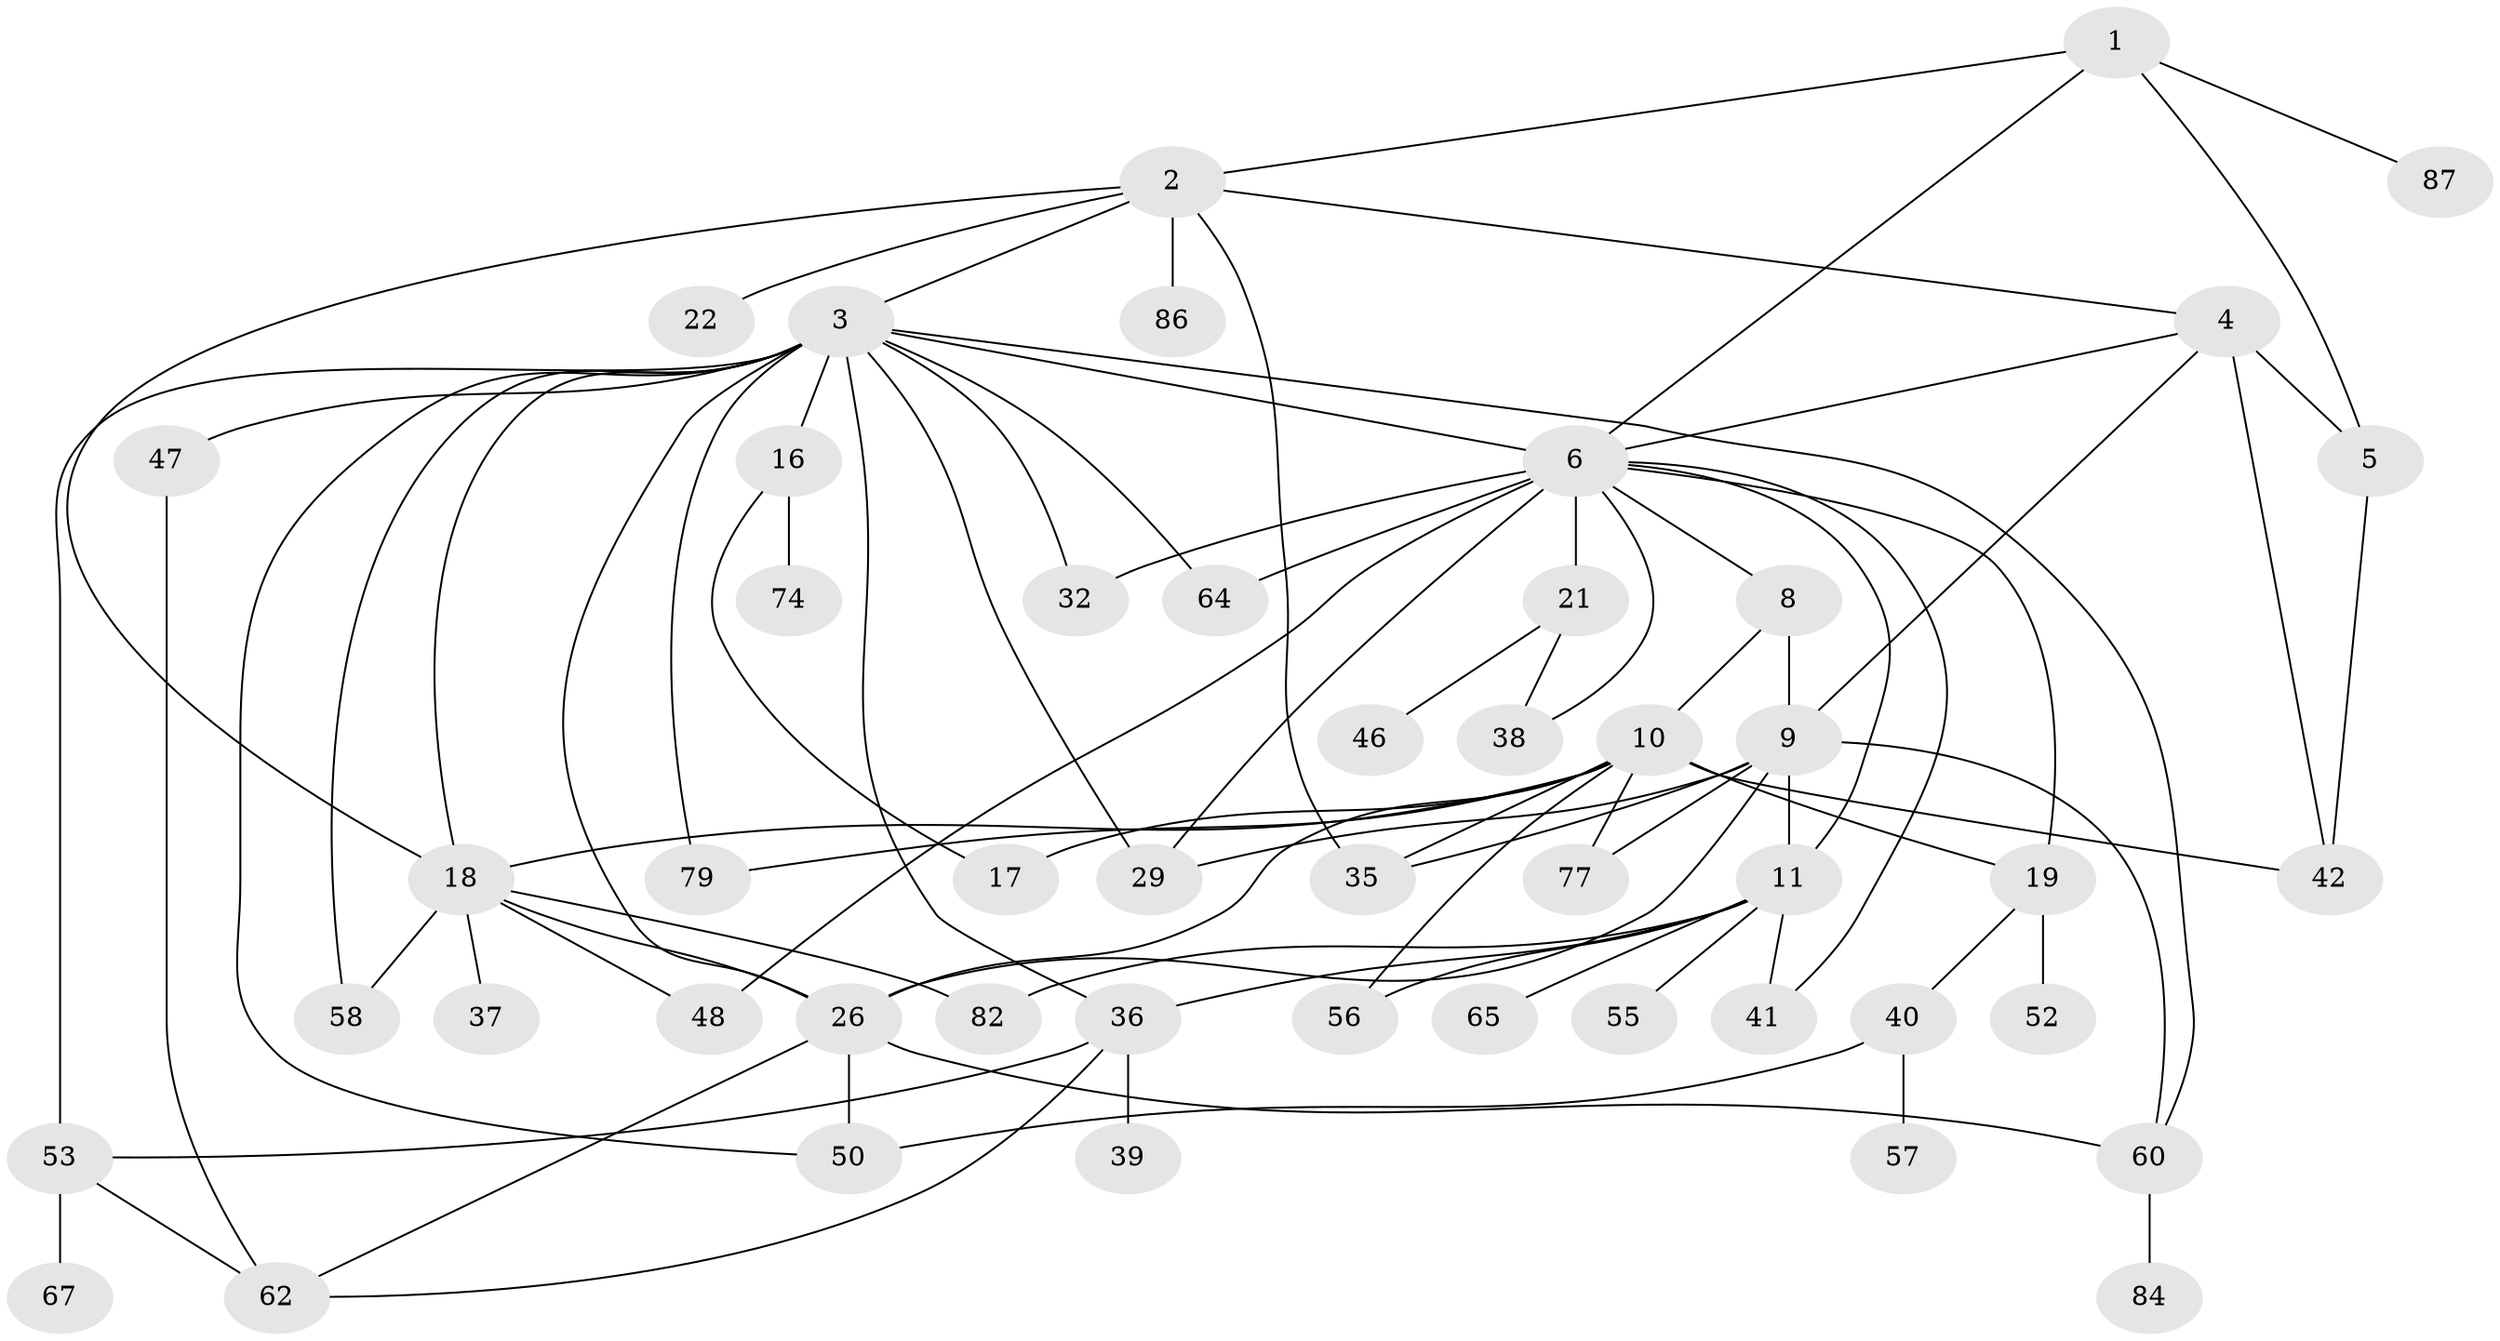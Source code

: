 // original degree distribution, {4: 0.18181818181818182, 7: 0.020202020202020204, 3: 0.16161616161616163, 6: 0.04040404040404041, 5: 0.06060606060606061, 8: 0.010101010101010102, 2: 0.32323232323232326, 1: 0.20202020202020202}
// Generated by graph-tools (version 1.1) at 2025/13/03/09/25 04:13:37]
// undirected, 49 vertices, 85 edges
graph export_dot {
graph [start="1"]
  node [color=gray90,style=filled];
  1;
  2;
  3 [super="+91+45+20+14"];
  4 [super="+7+72"];
  5 [super="+31+28"];
  6 [super="+68+12"];
  8 [super="+94"];
  9 [super="+73"];
  10 [super="+70+89"];
  11 [super="+90+23"];
  16;
  17;
  18 [super="+25"];
  19 [super="+43+88"];
  21 [super="+76+75"];
  22;
  26 [super="+44"];
  29;
  32 [super="+85"];
  35 [super="+59"];
  36 [super="+83"];
  37;
  38 [super="+54+99"];
  39;
  40;
  41;
  42 [super="+61+71"];
  46;
  47 [super="+63"];
  48;
  50;
  52 [super="+98"];
  53;
  55;
  56;
  57;
  58 [super="+69"];
  60;
  62 [super="+95"];
  64;
  65;
  67;
  74;
  77;
  79;
  82;
  84;
  86;
  87;
  1 -- 2;
  1 -- 5;
  1 -- 87;
  1 -- 6;
  2 -- 3;
  2 -- 4;
  2 -- 22;
  2 -- 86;
  2 -- 35;
  2 -- 18;
  3 -- 47;
  3 -- 79;
  3 -- 58;
  3 -- 36;
  3 -- 6;
  3 -- 32;
  3 -- 64;
  3 -- 16;
  3 -- 18;
  3 -- 50;
  3 -- 53;
  3 -- 26;
  3 -- 60;
  3 -- 29;
  4 -- 6;
  4 -- 9;
  4 -- 42;
  4 -- 5 [weight=3];
  5 -- 42;
  6 -- 8;
  6 -- 11;
  6 -- 21;
  6 -- 48 [weight=3];
  6 -- 32;
  6 -- 29 [weight=2];
  6 -- 64;
  6 -- 38;
  6 -- 41;
  6 -- 19;
  8 -- 9;
  8 -- 10;
  9 -- 60;
  9 -- 29;
  9 -- 77;
  9 -- 35;
  9 -- 26;
  9 -- 11;
  10 -- 19;
  10 -- 35;
  10 -- 56;
  10 -- 17;
  10 -- 18;
  10 -- 42;
  10 -- 77;
  10 -- 79;
  10 -- 26;
  11 -- 41;
  11 -- 65;
  11 -- 82;
  11 -- 36;
  11 -- 55;
  11 -- 56;
  16 -- 17;
  16 -- 74;
  18 -- 48;
  18 -- 82;
  18 -- 58;
  18 -- 37;
  18 -- 26;
  19 -- 40;
  19 -- 52;
  21 -- 46;
  21 -- 38;
  26 -- 50;
  26 -- 60;
  26 -- 62;
  36 -- 39;
  36 -- 53;
  36 -- 62;
  40 -- 57;
  40 -- 50;
  47 -- 62;
  53 -- 67;
  53 -- 62;
  60 -- 84;
}
